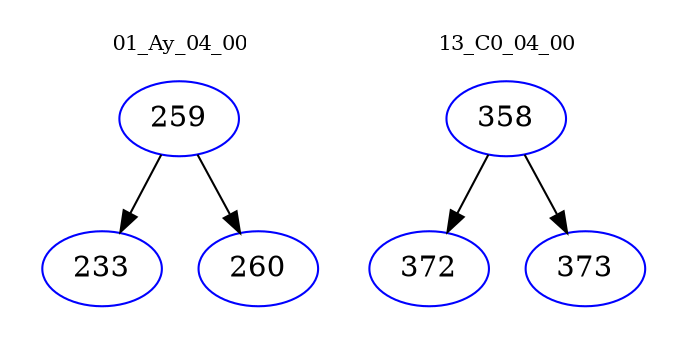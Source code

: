 digraph{
subgraph cluster_0 {
color = white
label = "01_Ay_04_00";
fontsize=10;
T0_259 [label="259", color="blue"]
T0_259 -> T0_233 [color="black"]
T0_233 [label="233", color="blue"]
T0_259 -> T0_260 [color="black"]
T0_260 [label="260", color="blue"]
}
subgraph cluster_1 {
color = white
label = "13_C0_04_00";
fontsize=10;
T1_358 [label="358", color="blue"]
T1_358 -> T1_372 [color="black"]
T1_372 [label="372", color="blue"]
T1_358 -> T1_373 [color="black"]
T1_373 [label="373", color="blue"]
}
}
